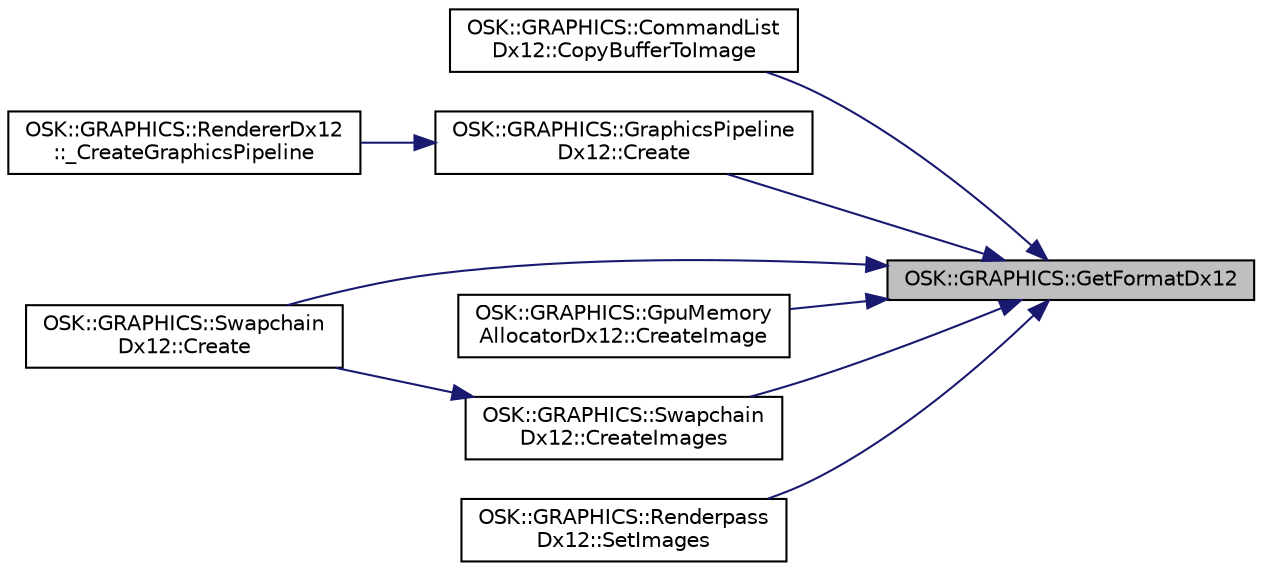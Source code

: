 digraph "OSK::GRAPHICS::GetFormatDx12"
{
 // INTERACTIVE_SVG=YES
 // LATEX_PDF_SIZE
  edge [fontname="Helvetica",fontsize="10",labelfontname="Helvetica",labelfontsize="10"];
  node [fontname="Helvetica",fontsize="10",shape=record];
  rankdir="RL";
  Node1 [label="OSK::GRAPHICS::GetFormatDx12",height=0.2,width=0.4,color="black", fillcolor="grey75", style="filled", fontcolor="black",tooltip="Obtiene la representación nativa del formato para DirectX 12."];
  Node1 -> Node2 [dir="back",color="midnightblue",fontsize="10",style="solid",fontname="Helvetica"];
  Node2 [label="OSK::GRAPHICS::CommandList\lDx12::CopyBufferToImage",height=0.2,width=0.4,color="black", fillcolor="white", style="filled",URL="$class_o_s_k_1_1_g_r_a_p_h_i_c_s_1_1_command_list_dx12.html#a4b89d32326161602a638dd6e80d79fef",tooltip="Copia la imagen guardada en un buffer a una imagen en la GPU. Para poder subir una imagen a la GPU,..."];
  Node1 -> Node3 [dir="back",color="midnightblue",fontsize="10",style="solid",fontname="Helvetica"];
  Node3 [label="OSK::GRAPHICS::GraphicsPipeline\lDx12::Create",height=0.2,width=0.4,color="black", fillcolor="white", style="filled",URL="$class_o_s_k_1_1_g_r_a_p_h_i_c_s_1_1_graphics_pipeline_dx12.html#a164ad846a2010825fbbd9d474b2a82f3",tooltip="Crea el pipeline con la configuración dada."];
  Node3 -> Node4 [dir="back",color="midnightblue",fontsize="10",style="solid",fontname="Helvetica"];
  Node4 [label="OSK::GRAPHICS::RendererDx12\l::_CreateGraphicsPipeline",height=0.2,width=0.4,color="black", fillcolor="white", style="filled",URL="$class_o_s_k_1_1_g_r_a_p_h_i_c_s_1_1_renderer_dx12.html#a7c55cb71f67033b6e300fb11af68456e",tooltip="Crea un graphics pipeline."];
  Node1 -> Node5 [dir="back",color="midnightblue",fontsize="10",style="solid",fontname="Helvetica"];
  Node5 [label="OSK::GRAPHICS::Swapchain\lDx12::Create",height=0.2,width=0.4,color="black", fillcolor="white", style="filled",URL="$class_o_s_k_1_1_g_r_a_p_h_i_c_s_1_1_swapchain_dx12.html#a5a782794a56d4cfea6bdf4f34f98a766",tooltip="Crea el swapchain. Obtiene automáticamente el tamaño de las imágenes a partir del tamaño de la ventan..."];
  Node1 -> Node6 [dir="back",color="midnightblue",fontsize="10",style="solid",fontname="Helvetica"];
  Node6 [label="OSK::GRAPHICS::GpuMemory\lAllocatorDx12::CreateImage",height=0.2,width=0.4,color="black", fillcolor="white", style="filled",URL="$class_o_s_k_1_1_g_r_a_p_h_i_c_s_1_1_gpu_memory_allocator_dx12.html#ac45631c638647ca85f056105c856153d",tooltip="Crea una nueva imagen en la GPU."];
  Node1 -> Node7 [dir="back",color="midnightblue",fontsize="10",style="solid",fontname="Helvetica"];
  Node7 [label="OSK::GRAPHICS::Swapchain\lDx12::CreateImages",height=0.2,width=0.4,color="black", fillcolor="white", style="filled",URL="$class_o_s_k_1_1_g_r_a_p_h_i_c_s_1_1_swapchain_dx12.html#accc82740cb7dbef6c41854d1c9f622b5",tooltip=" "];
  Node7 -> Node5 [dir="back",color="midnightblue",fontsize="10",style="solid",fontname="Helvetica"];
  Node1 -> Node8 [dir="back",color="midnightblue",fontsize="10",style="solid",fontname="Helvetica"];
  Node8 [label="OSK::GRAPHICS::Renderpass\lDx12::SetImages",height=0.2,width=0.4,color="black", fillcolor="white", style="filled",URL="$class_o_s_k_1_1_g_r_a_p_h_i_c_s_1_1_renderpass_dx12.html#a4037acfe3a5f8071b004b7f80529912c",tooltip="Establece las imágenes del swapchain donde se va a renderizar (para pantalla)."];
}
